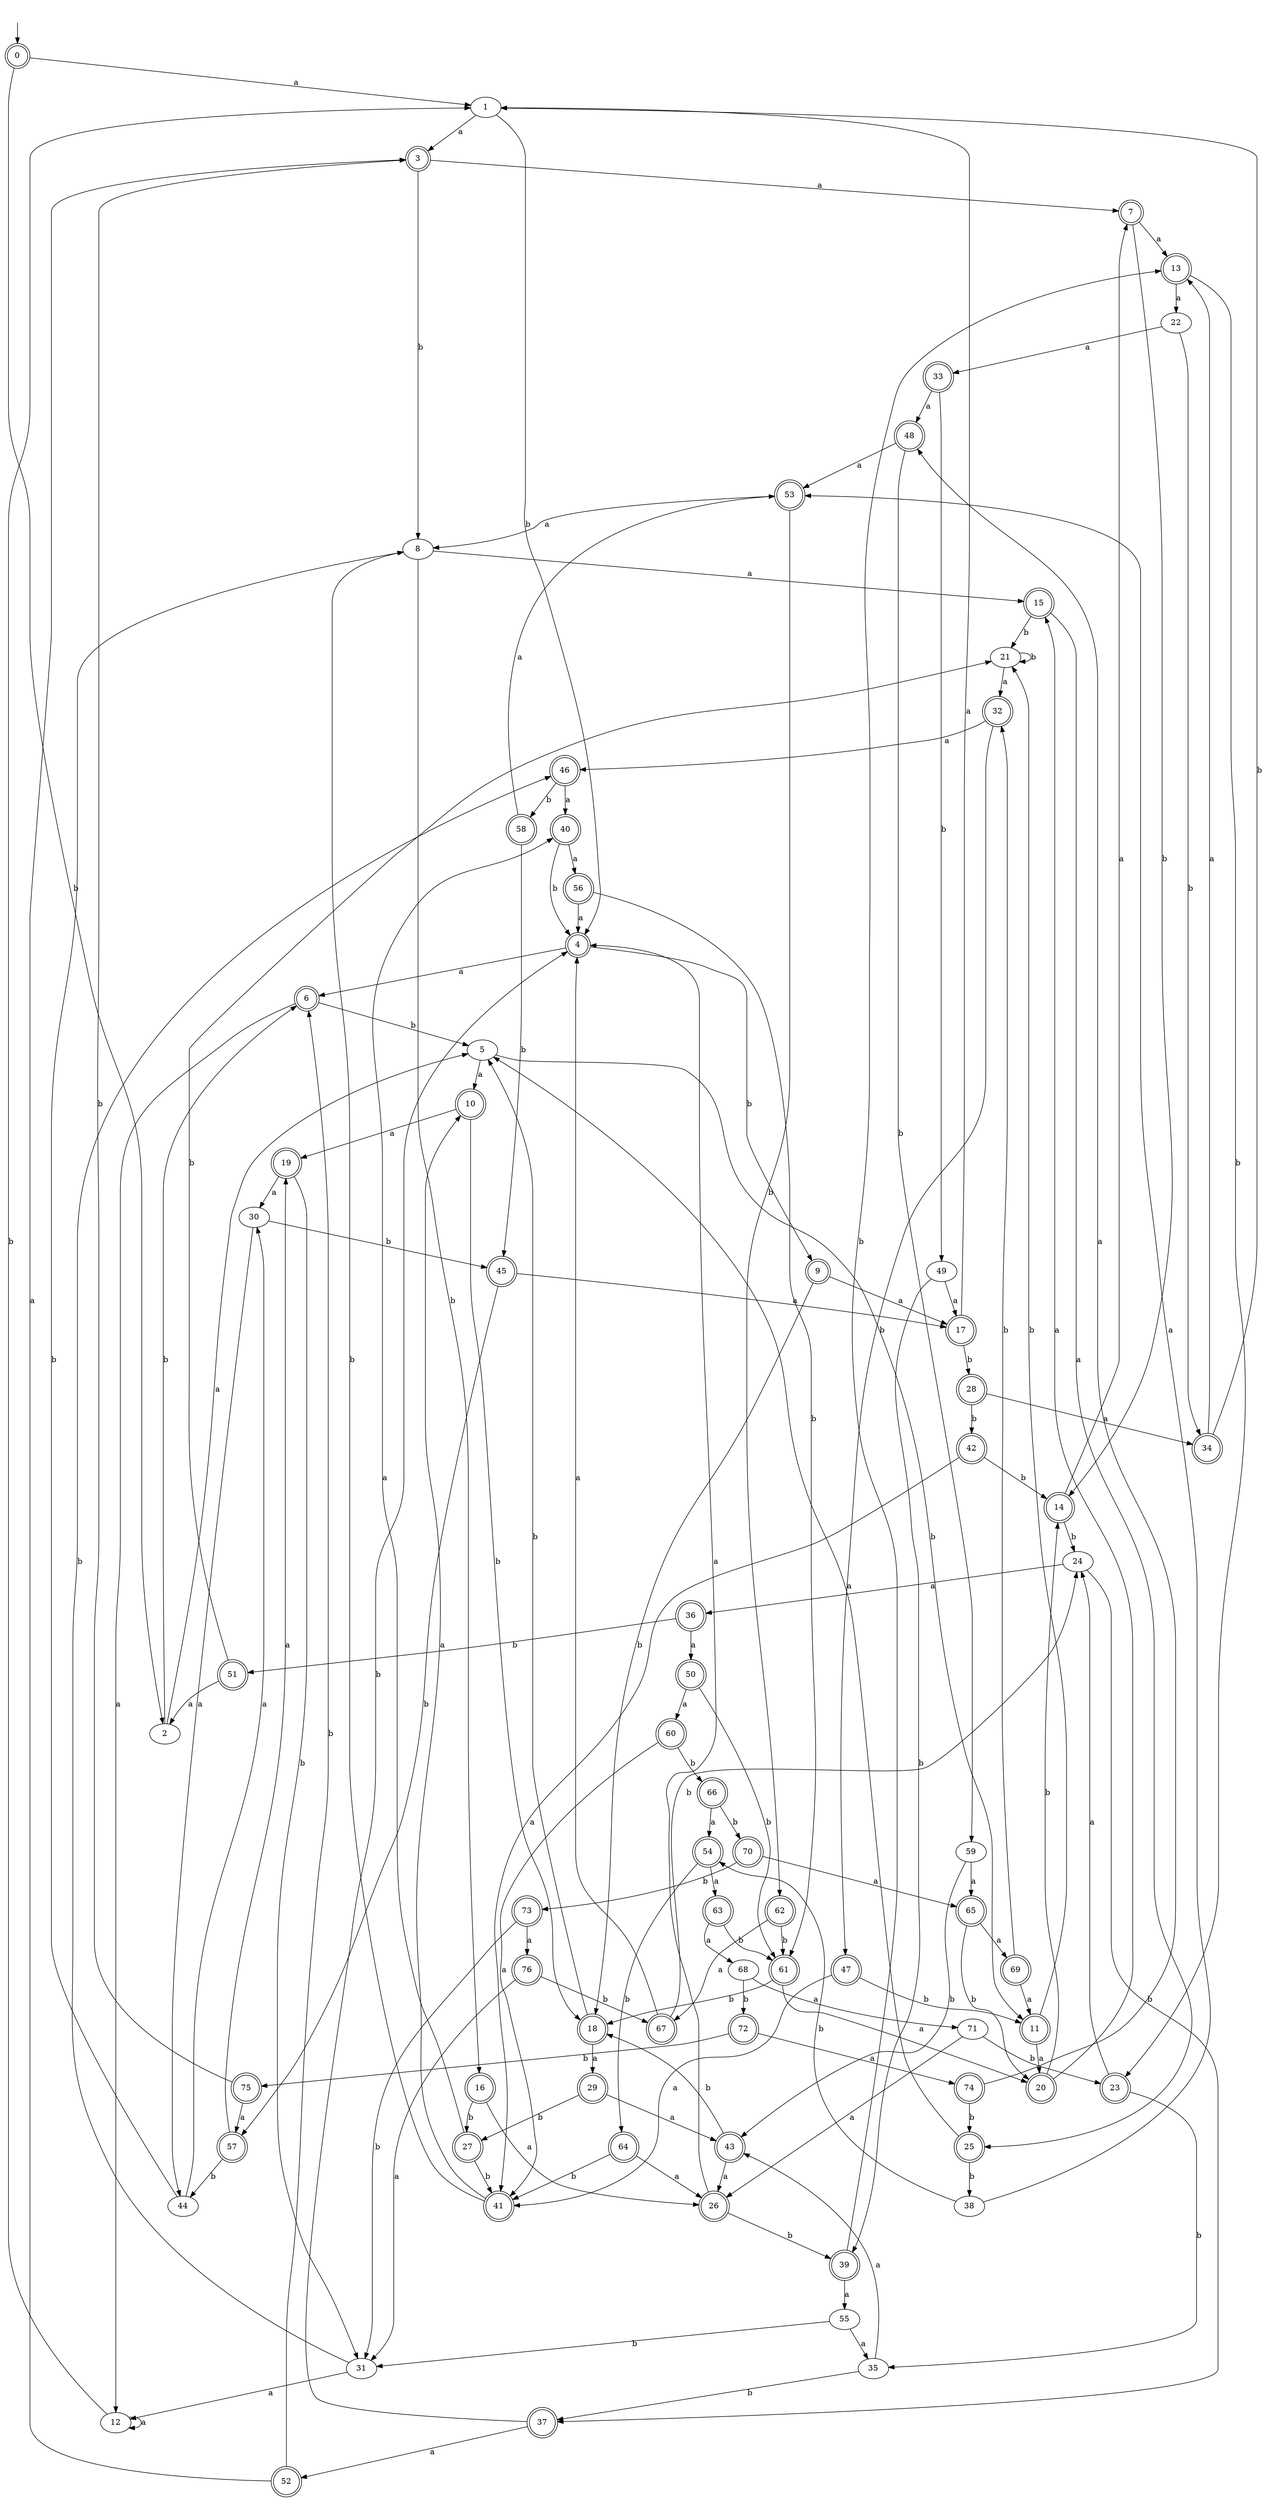 digraph RandomDFA {
  __start0 [label="", shape=none];
  __start0 -> 0 [label=""];
  0 [shape=circle] [shape=doublecircle]
  0 -> 1 [label="a"]
  0 -> 2 [label="b"]
  1
  1 -> 3 [label="a"]
  1 -> 4 [label="b"]
  2
  2 -> 5 [label="a"]
  2 -> 6 [label="b"]
  3 [shape=doublecircle]
  3 -> 7 [label="a"]
  3 -> 8 [label="b"]
  4 [shape=doublecircle]
  4 -> 6 [label="a"]
  4 -> 9 [label="b"]
  5
  5 -> 10 [label="a"]
  5 -> 11 [label="b"]
  6 [shape=doublecircle]
  6 -> 12 [label="a"]
  6 -> 5 [label="b"]
  7 [shape=doublecircle]
  7 -> 13 [label="a"]
  7 -> 14 [label="b"]
  8
  8 -> 15 [label="a"]
  8 -> 16 [label="b"]
  9 [shape=doublecircle]
  9 -> 17 [label="a"]
  9 -> 18 [label="b"]
  10 [shape=doublecircle]
  10 -> 19 [label="a"]
  10 -> 18 [label="b"]
  11 [shape=doublecircle]
  11 -> 20 [label="a"]
  11 -> 21 [label="b"]
  12
  12 -> 12 [label="a"]
  12 -> 1 [label="b"]
  13 [shape=doublecircle]
  13 -> 22 [label="a"]
  13 -> 23 [label="b"]
  14 [shape=doublecircle]
  14 -> 7 [label="a"]
  14 -> 24 [label="b"]
  15 [shape=doublecircle]
  15 -> 25 [label="a"]
  15 -> 21 [label="b"]
  16 [shape=doublecircle]
  16 -> 26 [label="a"]
  16 -> 27 [label="b"]
  17 [shape=doublecircle]
  17 -> 1 [label="a"]
  17 -> 28 [label="b"]
  18 [shape=doublecircle]
  18 -> 29 [label="a"]
  18 -> 5 [label="b"]
  19 [shape=doublecircle]
  19 -> 30 [label="a"]
  19 -> 31 [label="b"]
  20 [shape=doublecircle]
  20 -> 15 [label="a"]
  20 -> 14 [label="b"]
  21
  21 -> 32 [label="a"]
  21 -> 21 [label="b"]
  22
  22 -> 33 [label="a"]
  22 -> 34 [label="b"]
  23 [shape=doublecircle]
  23 -> 24 [label="a"]
  23 -> 35 [label="b"]
  24
  24 -> 36 [label="a"]
  24 -> 37 [label="b"]
  25 [shape=doublecircle]
  25 -> 5 [label="a"]
  25 -> 38 [label="b"]
  26 [shape=doublecircle]
  26 -> 4 [label="a"]
  26 -> 39 [label="b"]
  27 [shape=doublecircle]
  27 -> 40 [label="a"]
  27 -> 41 [label="b"]
  28 [shape=doublecircle]
  28 -> 34 [label="a"]
  28 -> 42 [label="b"]
  29 [shape=doublecircle]
  29 -> 43 [label="a"]
  29 -> 27 [label="b"]
  30
  30 -> 44 [label="a"]
  30 -> 45 [label="b"]
  31
  31 -> 12 [label="a"]
  31 -> 46 [label="b"]
  32 [shape=doublecircle]
  32 -> 46 [label="a"]
  32 -> 47 [label="b"]
  33 [shape=doublecircle]
  33 -> 48 [label="a"]
  33 -> 49 [label="b"]
  34 [shape=doublecircle]
  34 -> 13 [label="a"]
  34 -> 1 [label="b"]
  35
  35 -> 43 [label="a"]
  35 -> 37 [label="b"]
  36 [shape=doublecircle]
  36 -> 50 [label="a"]
  36 -> 51 [label="b"]
  37 [shape=doublecircle]
  37 -> 52 [label="a"]
  37 -> 4 [label="b"]
  38
  38 -> 53 [label="a"]
  38 -> 54 [label="b"]
  39 [shape=doublecircle]
  39 -> 55 [label="a"]
  39 -> 13 [label="b"]
  40 [shape=doublecircle]
  40 -> 56 [label="a"]
  40 -> 4 [label="b"]
  41 [shape=doublecircle]
  41 -> 10 [label="a"]
  41 -> 8 [label="b"]
  42 [shape=doublecircle]
  42 -> 41 [label="a"]
  42 -> 14 [label="b"]
  43 [shape=doublecircle]
  43 -> 26 [label="a"]
  43 -> 18 [label="b"]
  44
  44 -> 30 [label="a"]
  44 -> 8 [label="b"]
  45 [shape=doublecircle]
  45 -> 17 [label="a"]
  45 -> 57 [label="b"]
  46 [shape=doublecircle]
  46 -> 40 [label="a"]
  46 -> 58 [label="b"]
  47 [shape=doublecircle]
  47 -> 41 [label="a"]
  47 -> 11 [label="b"]
  48 [shape=doublecircle]
  48 -> 53 [label="a"]
  48 -> 59 [label="b"]
  49
  49 -> 17 [label="a"]
  49 -> 39 [label="b"]
  50 [shape=doublecircle]
  50 -> 60 [label="a"]
  50 -> 61 [label="b"]
  51 [shape=doublecircle]
  51 -> 2 [label="a"]
  51 -> 21 [label="b"]
  52 [shape=doublecircle]
  52 -> 3 [label="a"]
  52 -> 6 [label="b"]
  53 [shape=doublecircle]
  53 -> 8 [label="a"]
  53 -> 62 [label="b"]
  54 [shape=doublecircle]
  54 -> 63 [label="a"]
  54 -> 64 [label="b"]
  55
  55 -> 35 [label="a"]
  55 -> 31 [label="b"]
  56 [shape=doublecircle]
  56 -> 4 [label="a"]
  56 -> 61 [label="b"]
  57 [shape=doublecircle]
  57 -> 19 [label="a"]
  57 -> 44 [label="b"]
  58 [shape=doublecircle]
  58 -> 53 [label="a"]
  58 -> 45 [label="b"]
  59
  59 -> 65 [label="a"]
  59 -> 43 [label="b"]
  60 [shape=doublecircle]
  60 -> 41 [label="a"]
  60 -> 66 [label="b"]
  61 [shape=doublecircle]
  61 -> 20 [label="a"]
  61 -> 18 [label="b"]
  62 [shape=doublecircle]
  62 -> 67 [label="a"]
  62 -> 61 [label="b"]
  63 [shape=doublecircle]
  63 -> 68 [label="a"]
  63 -> 61 [label="b"]
  64 [shape=doublecircle]
  64 -> 26 [label="a"]
  64 -> 41 [label="b"]
  65 [shape=doublecircle]
  65 -> 69 [label="a"]
  65 -> 20 [label="b"]
  66 [shape=doublecircle]
  66 -> 54 [label="a"]
  66 -> 70 [label="b"]
  67 [shape=doublecircle]
  67 -> 4 [label="a"]
  67 -> 24 [label="b"]
  68
  68 -> 71 [label="a"]
  68 -> 72 [label="b"]
  69 [shape=doublecircle]
  69 -> 11 [label="a"]
  69 -> 32 [label="b"]
  70 [shape=doublecircle]
  70 -> 65 [label="a"]
  70 -> 73 [label="b"]
  71
  71 -> 26 [label="a"]
  71 -> 23 [label="b"]
  72 [shape=doublecircle]
  72 -> 74 [label="a"]
  72 -> 75 [label="b"]
  73 [shape=doublecircle]
  73 -> 76 [label="a"]
  73 -> 31 [label="b"]
  74 [shape=doublecircle]
  74 -> 48 [label="a"]
  74 -> 25 [label="b"]
  75 [shape=doublecircle]
  75 -> 57 [label="a"]
  75 -> 3 [label="b"]
  76 [shape=doublecircle]
  76 -> 31 [label="a"]
  76 -> 67 [label="b"]
}
